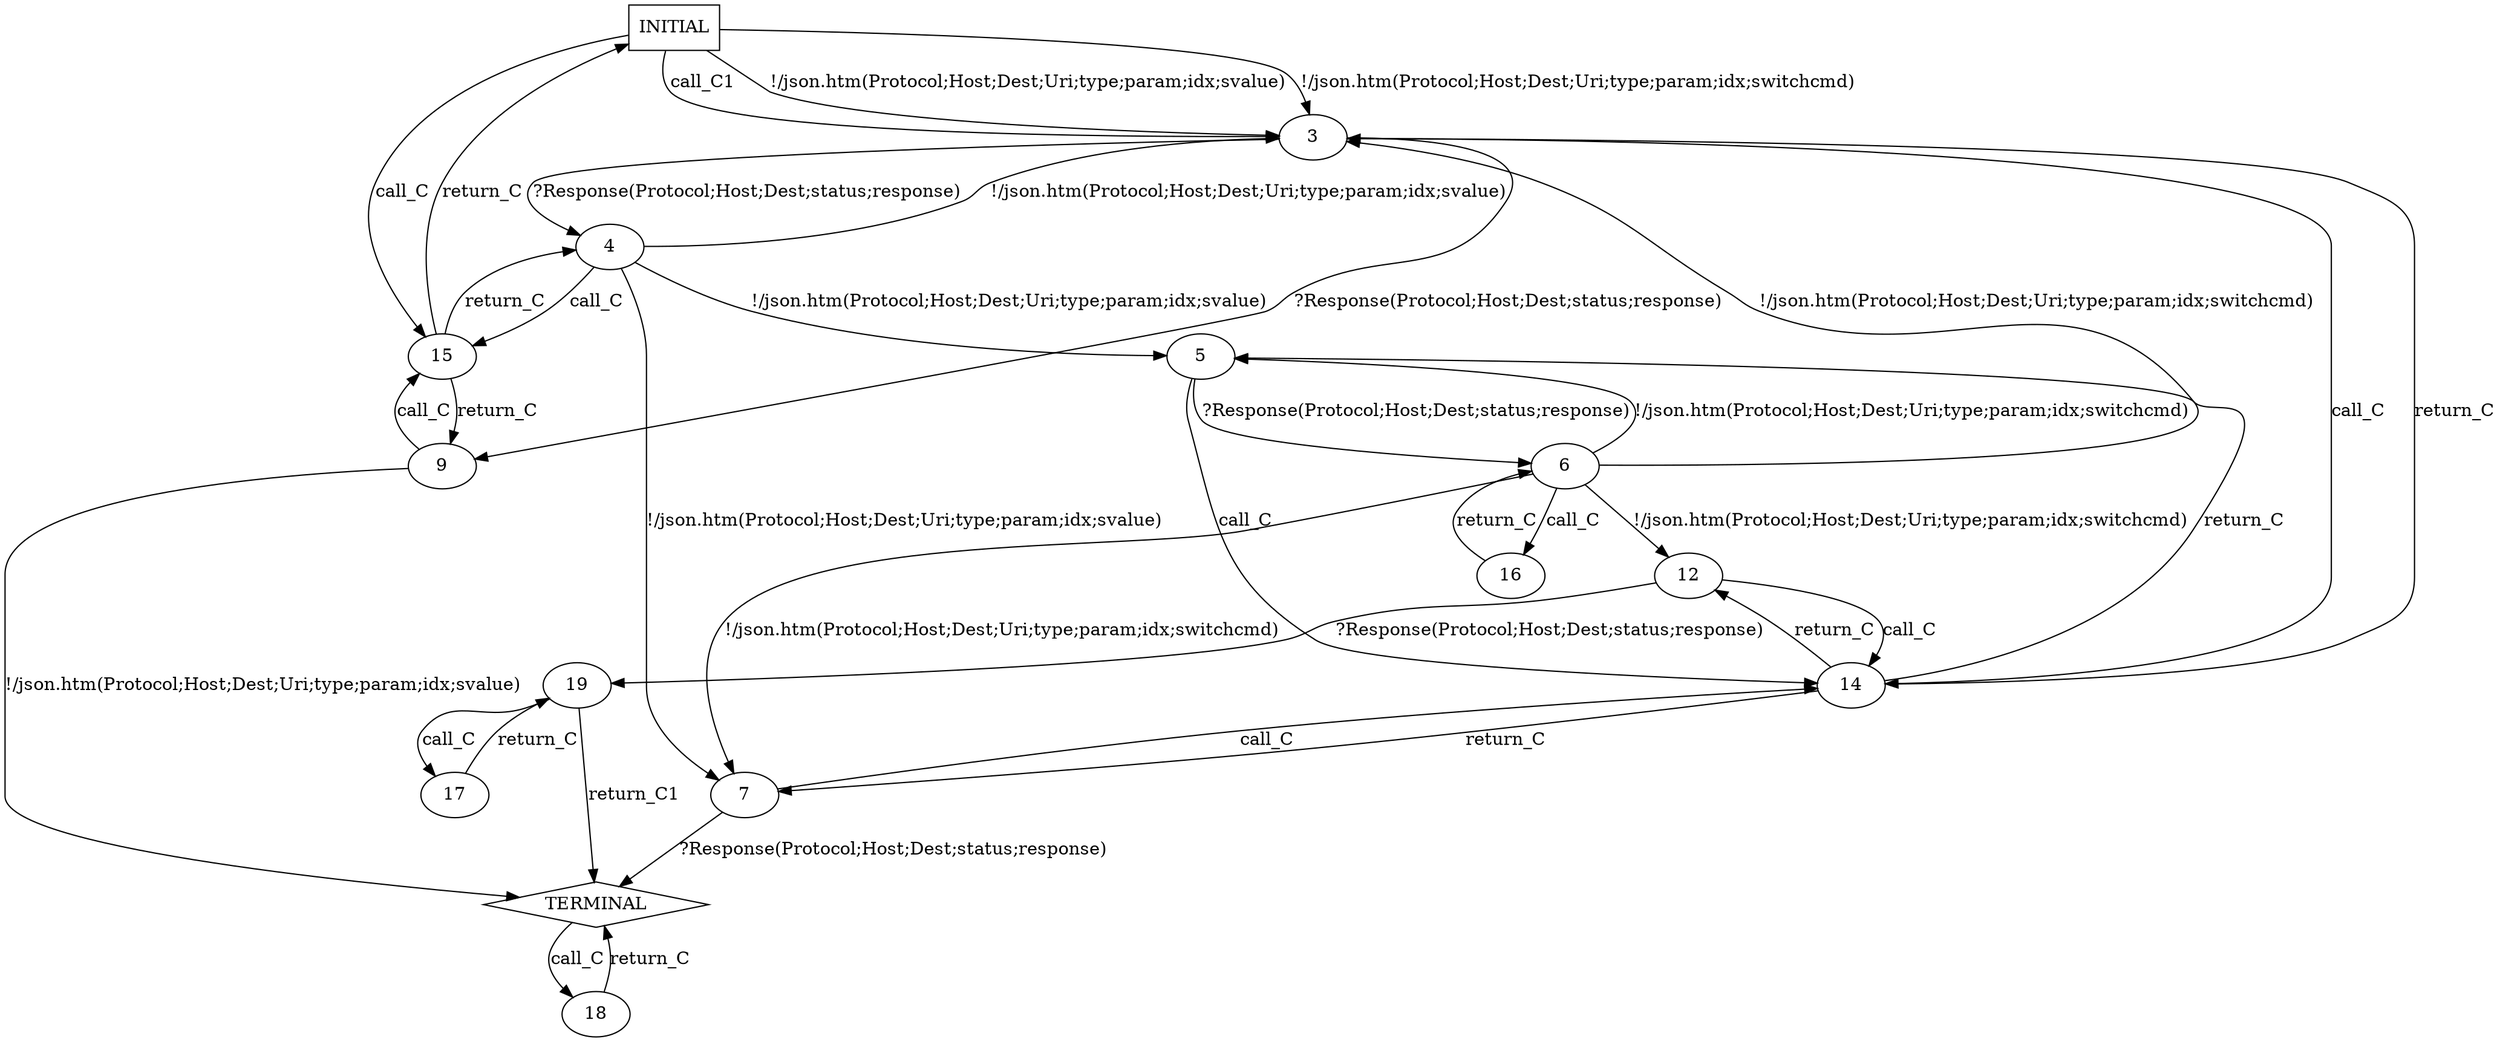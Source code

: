 digraph G {
  0 [label="INITIAL",shape=box];
  1 [label="TERMINAL",shape=diamond];
  3 [label="3"];
  4 [label="4"];
  5 [label="5"];
  6 [label="6"];
  7 [label="7"];
  9 [label="9"];
  12 [label="12"];
  14 [label="14"];
  15 [label="15"];
  16 [label="16"];
  17 [label="17"];
  18 [label="18"];
  19 [label="19"];
0->3  [label="!/json.htm(Protocol;Host;Dest;Uri;type;param;idx;svalue)"];
3->4  [label="?Response(Protocol;Host;Dest;status;response)"];
3->9  [label="?Response(Protocol;Host;Dest;status;response)"];
4->7  [label="!/json.htm(Protocol;Host;Dest;Uri;type;param;idx;svalue)"];
4->5  [label="!/json.htm(Protocol;Host;Dest;Uri;type;param;idx;svalue)"];
4->3  [label="!/json.htm(Protocol;Host;Dest;Uri;type;param;idx;svalue)"];
5->6  [label="?Response(Protocol;Host;Dest;status;response)"];
6->12  [label="!/json.htm(Protocol;Host;Dest;Uri;type;param;idx;switchcmd)"];
6->5  [label="!/json.htm(Protocol;Host;Dest;Uri;type;param;idx;switchcmd)"];
6->7  [label="!/json.htm(Protocol;Host;Dest;Uri;type;param;idx;switchcmd)"];
6->3  [label="!/json.htm(Protocol;Host;Dest;Uri;type;param;idx;switchcmd)"];
7->1  [label="?Response(Protocol;Host;Dest;status;response)"];
0->3  [label="!/json.htm(Protocol;Host;Dest;Uri;type;param;idx;switchcmd)"];
9->1  [label="!/json.htm(Protocol;Host;Dest;Uri;type;param;idx;svalue)"];
12->19  [label="?Response(Protocol;Host;Dest;status;response)"];
0->3  [label="call_C1"];
14->12  [label="return_C"];
12->14  [label="call_C"];
14->7  [label="return_C"];
7->14  [label="call_C"];
14->5  [label="return_C"];
5->14  [label="call_C"];
14->3  [label="return_C"];
3->14  [label="call_C"];
15->9  [label="return_C"];
9->15  [label="call_C"];
15->0  [label="return_C"];
0->15  [label="call_C"];
15->4  [label="return_C"];
4->15  [label="call_C"];
16->6  [label="return_C"];
6->16  [label="call_C"];
17->19  [label="return_C"];
19->17  [label="call_C"];
18->1  [label="return_C"];
1->18  [label="call_C"];
19->1  [label="return_C1"];
}
